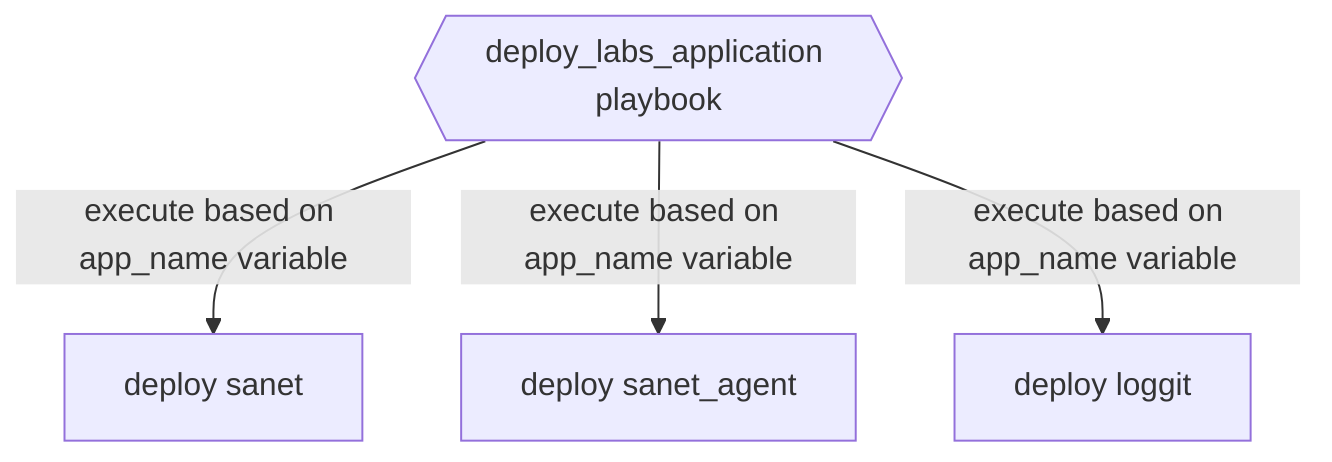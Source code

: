 ---
config:
  layout: "classic"
---
flowchart TD
A@{shape: hex, label: "deploy_labs_application playbook"}
B[deploy sanet]
C[deploy sanet_agent]
D[deploy loggit]

A --execute based on app_name variable--> B & C & D